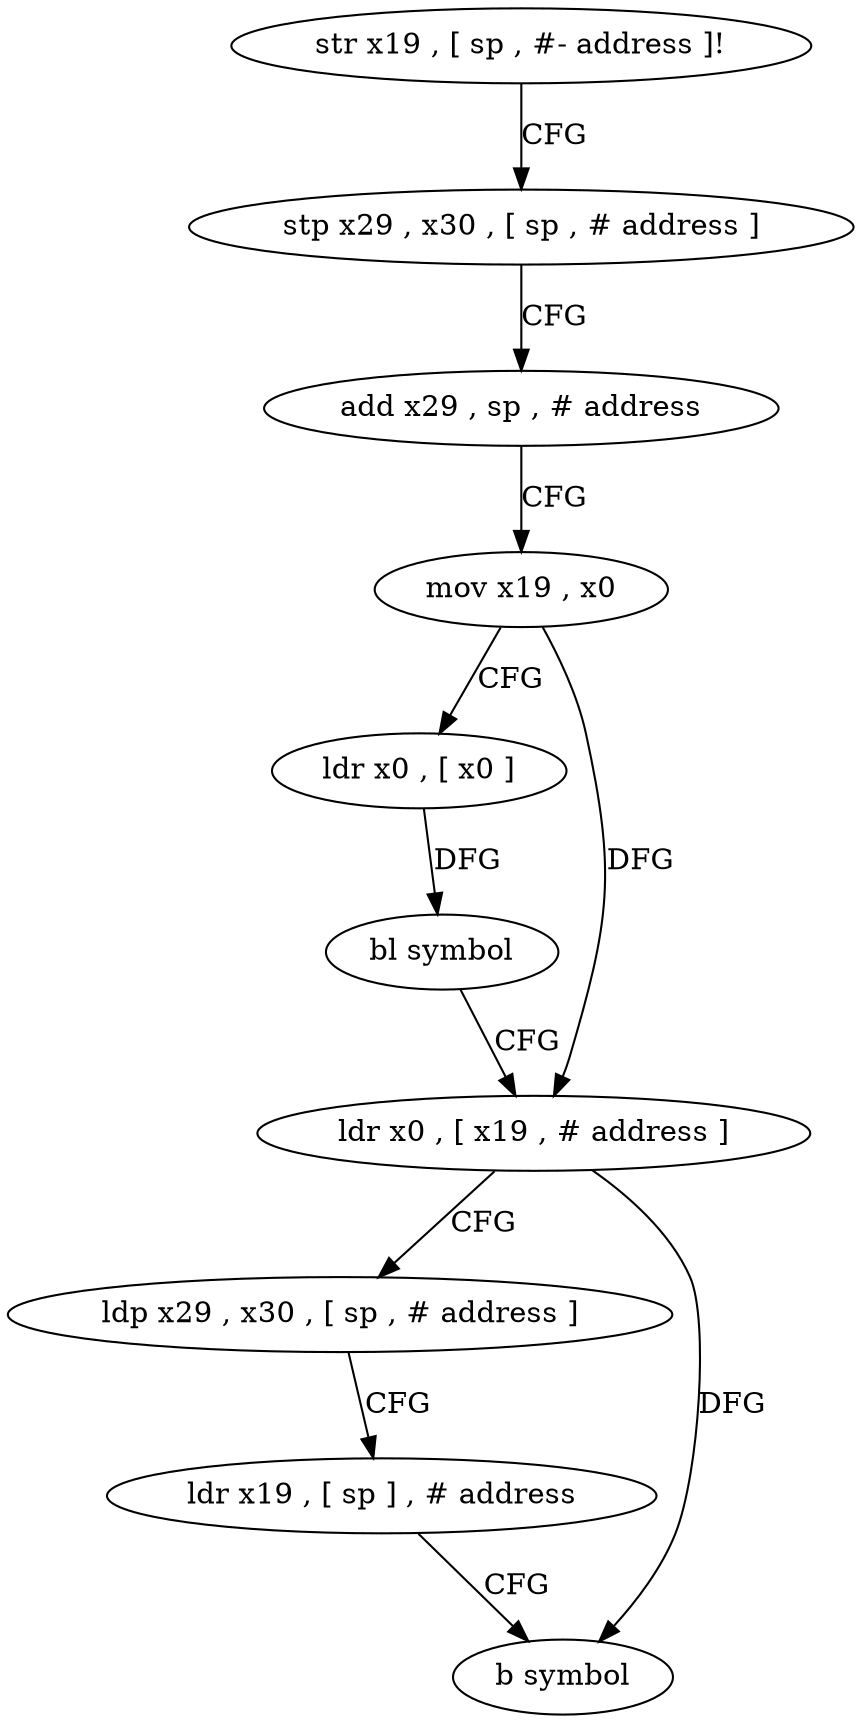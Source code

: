 digraph "func" {
"4205784" [label = "str x19 , [ sp , #- address ]!" ]
"4205788" [label = "stp x29 , x30 , [ sp , # address ]" ]
"4205792" [label = "add x29 , sp , # address" ]
"4205796" [label = "mov x19 , x0" ]
"4205800" [label = "ldr x0 , [ x0 ]" ]
"4205804" [label = "bl symbol" ]
"4205808" [label = "ldr x0 , [ x19 , # address ]" ]
"4205812" [label = "ldp x29 , x30 , [ sp , # address ]" ]
"4205816" [label = "ldr x19 , [ sp ] , # address" ]
"4205820" [label = "b symbol" ]
"4205784" -> "4205788" [ label = "CFG" ]
"4205788" -> "4205792" [ label = "CFG" ]
"4205792" -> "4205796" [ label = "CFG" ]
"4205796" -> "4205800" [ label = "CFG" ]
"4205796" -> "4205808" [ label = "DFG" ]
"4205800" -> "4205804" [ label = "DFG" ]
"4205804" -> "4205808" [ label = "CFG" ]
"4205808" -> "4205812" [ label = "CFG" ]
"4205808" -> "4205820" [ label = "DFG" ]
"4205812" -> "4205816" [ label = "CFG" ]
"4205816" -> "4205820" [ label = "CFG" ]
}
